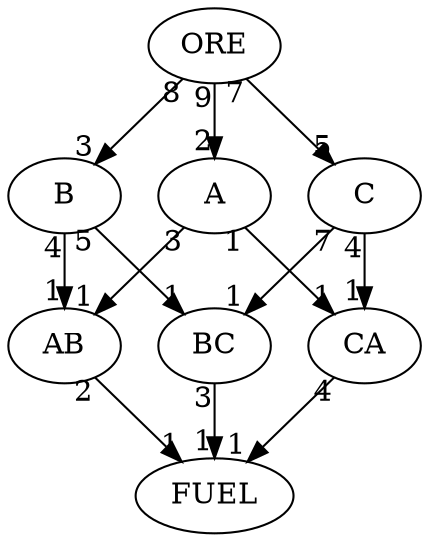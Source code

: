 digraph factory {
	ORE -> A [taillabel="9" headlabel="2"]
	ORE -> B [taillabel="8" headlabel="3"]
	ORE -> C [taillabel="7" headlabel="5"]
	A -> AB [taillabel="3" headlabel="1"]
	B -> AB [taillabel="4" headlabel="1"]
	B -> BC [taillabel="5" headlabel="1"]
	C -> BC [taillabel="7" headlabel="1"]
	C -> CA [taillabel="4" headlabel="1"]
	A -> CA [taillabel="1" headlabel="1"]
	AB -> FUEL [taillabel="2" headlabel="1"]
	BC -> FUEL [taillabel="3" headlabel="1"]
	CA -> FUEL [taillabel="4" headlabel="1"]
}

